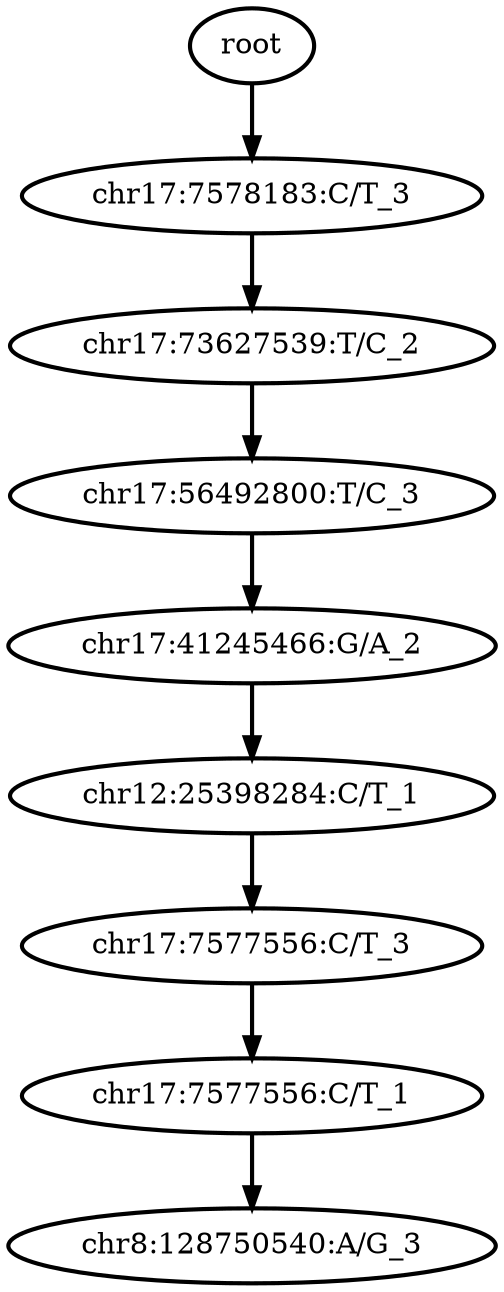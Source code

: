 digraph N {
	overlap="false"
	rankdir="TB"
	0 [label="root", style="bold"];
	1 [label="chr17:7578183:C/T_3", style="bold"];
	2 [label="chr17:73627539:T/C_2", style="bold"];
	3 [label="chr17:56492800:T/C_3", style="bold"];
	4 [label="chr17:41245466:G/A_2", style="bold"];
	5 [label="chr12:25398284:C/T_1", style="bold"];
	6 [label="chr17:7577556:C/T_3", style="bold"];
	7 [label="chr17:7577556:C/T_1", style="bold"];
	8 [label="chr8:128750540:A/G_3", style="bold"];
	0 -> 1 [style="bold"];
	1 -> 2 [style="bold"];
	2 -> 3 [style="bold"];
	3 -> 4 [style="bold"];
	4 -> 5 [style="bold"];
	5 -> 6 [style="bold"];
	6 -> 7 [style="bold"];
	7 -> 8 [style="bold"];
}